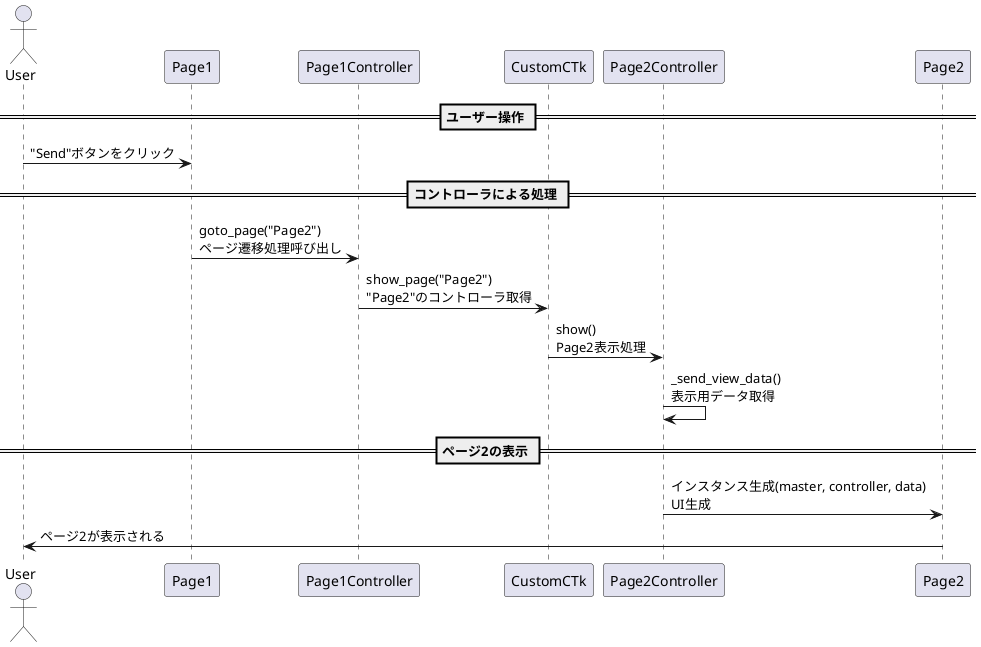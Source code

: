 @startuml ページ遷移

actor User as user
participant Page1
participant Page1Controller
participant CustomCTk
participant Page2Controller
participant Page2

== ユーザー操作 ==
user -> Page1 : "Send"ボタンをクリック

== コントローラによる処理 ==
Page1 -> Page1Controller : goto_page("Page2")\nページ遷移処理呼び出し
Page1Controller -> CustomCTk : show_page("Page2")\n"Page2"のコントローラ取得
CustomCTk -> Page2Controller : show()\nPage2表示処理
Page2Controller -> Page2Controller : _send_view_data()\n表示用データ取得

== ページ2の表示 ==
Page2Controller -> Page2 : インスタンス生成(master, controller, data)\nUI生成
Page2 -> user : ページ2が表示される

@enduml
